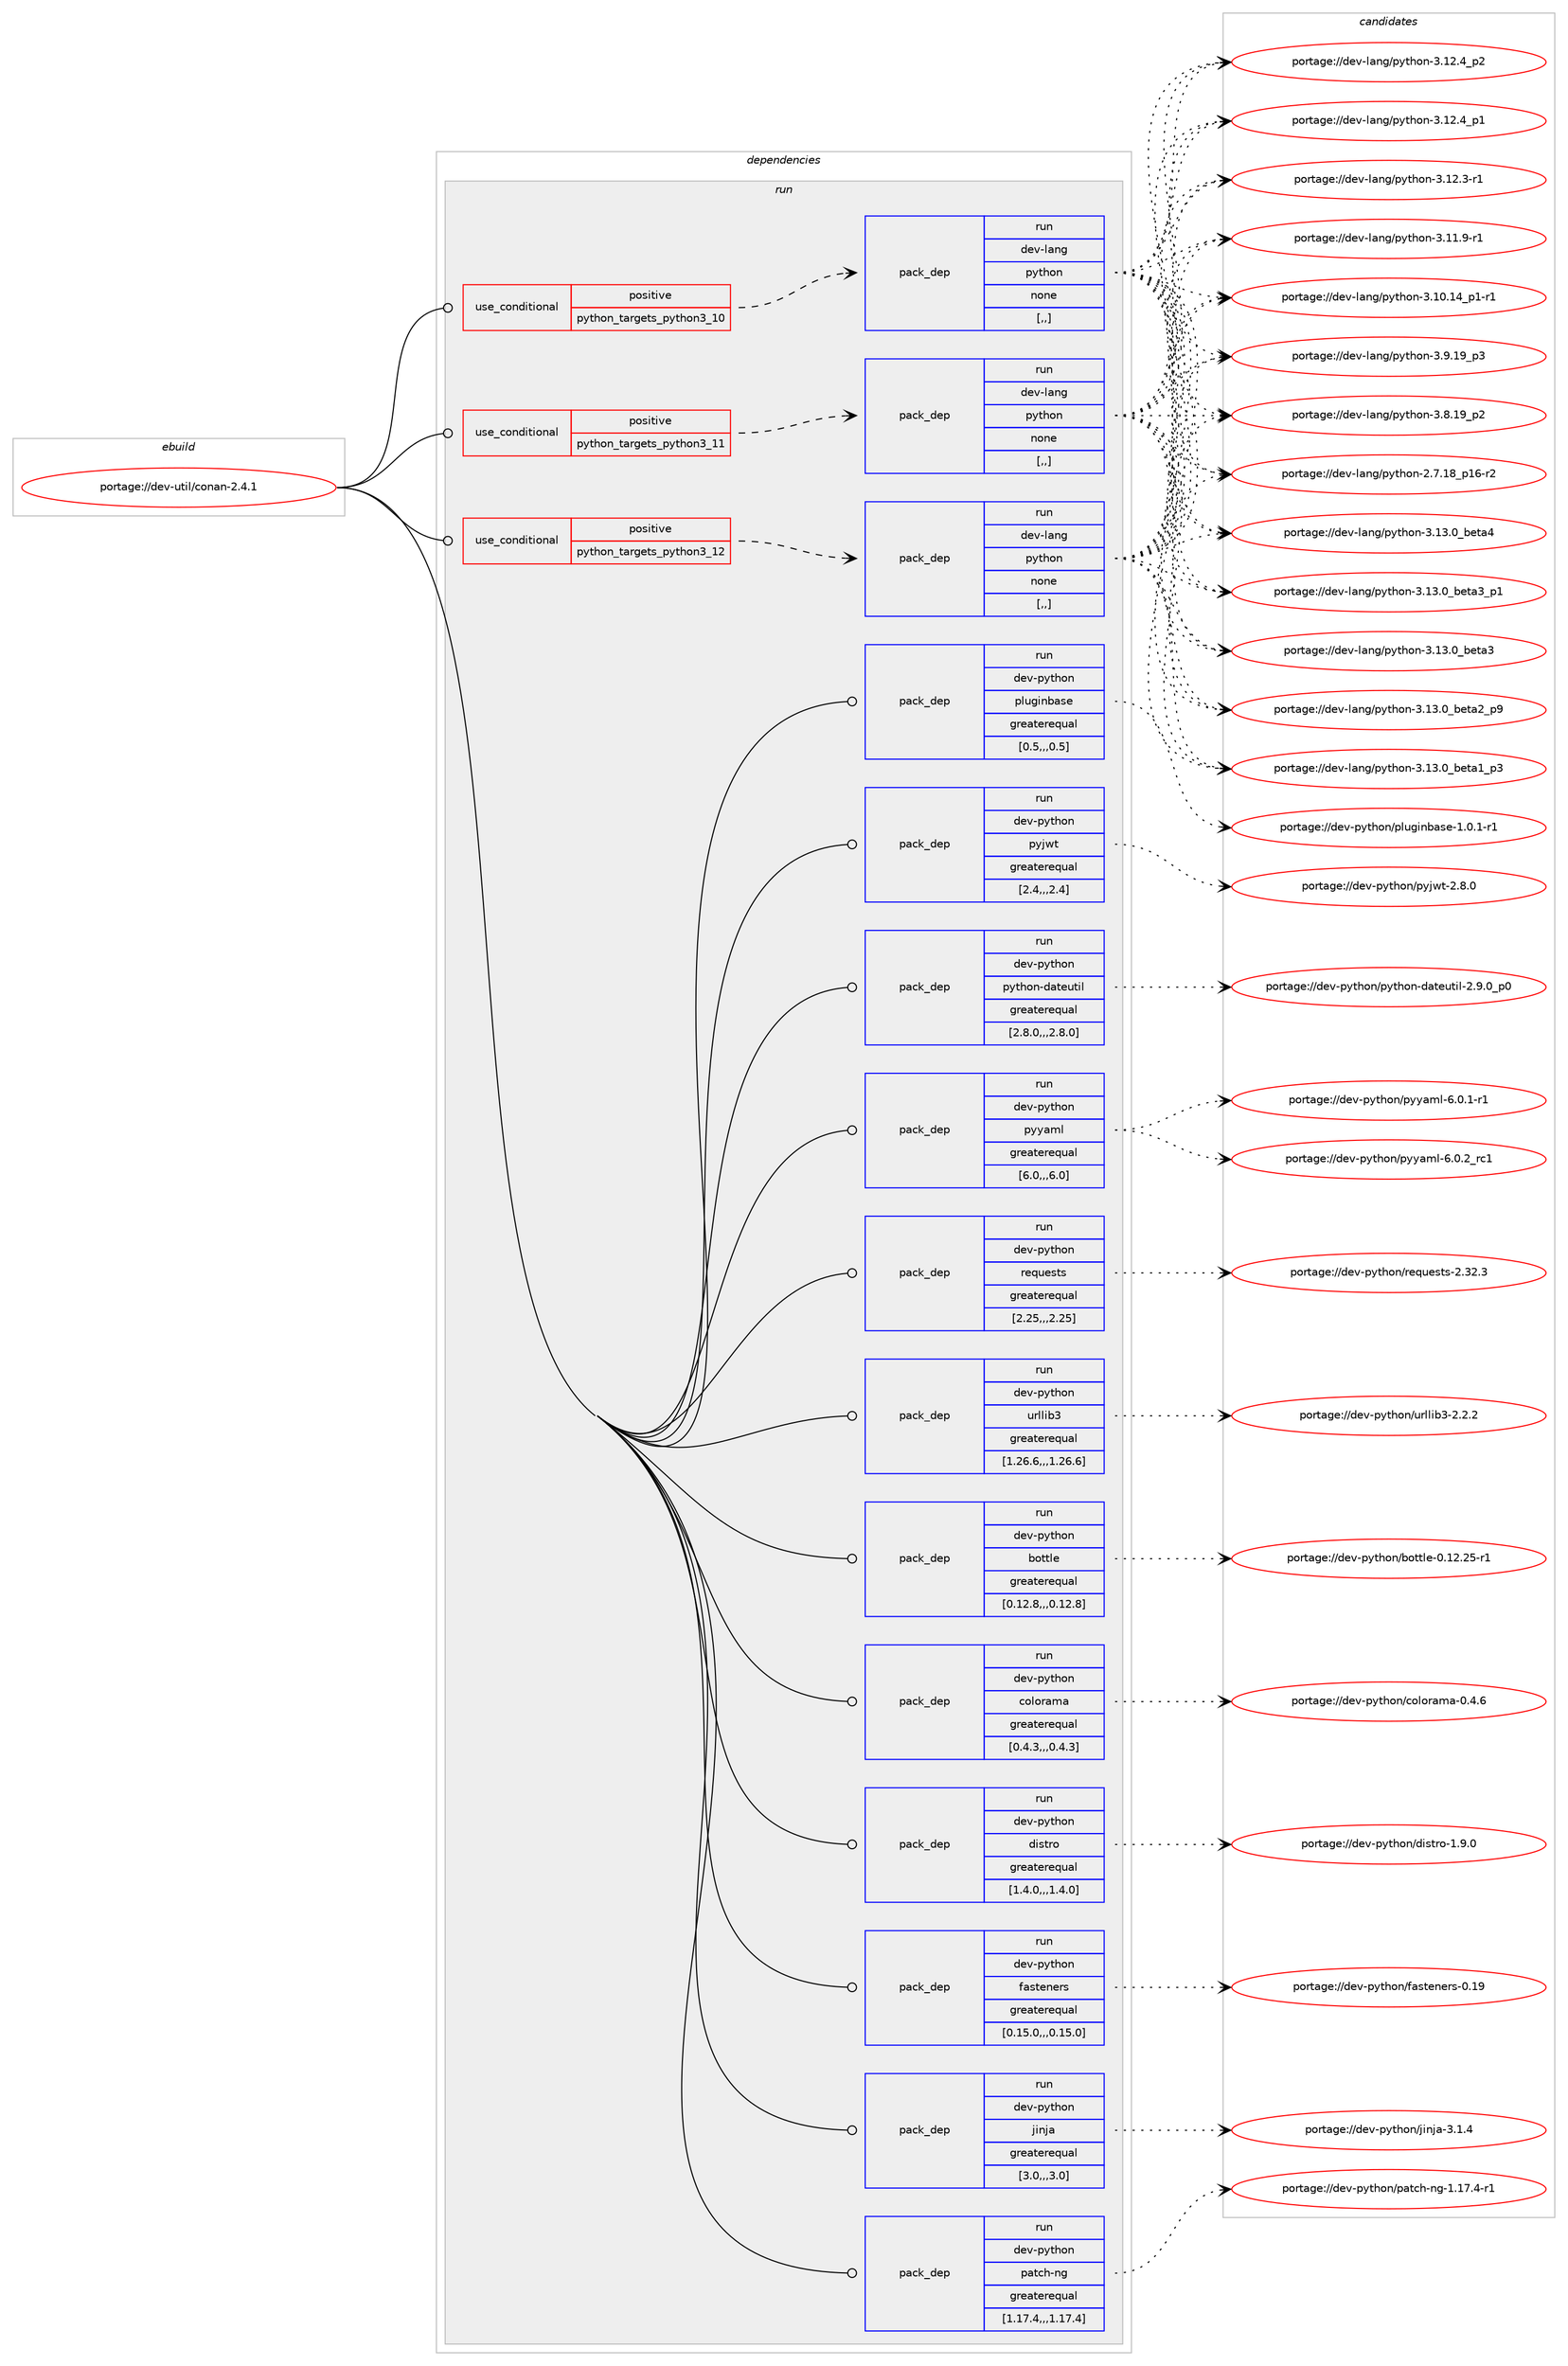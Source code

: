 digraph prolog {

# *************
# Graph options
# *************

newrank=true;
concentrate=true;
compound=true;
graph [rankdir=LR,fontname=Helvetica,fontsize=10,ranksep=1.5];#, ranksep=2.5, nodesep=0.2];
edge  [arrowhead=vee];
node  [fontname=Helvetica,fontsize=10];

# **********
# The ebuild
# **********

subgraph cluster_leftcol {
color=gray;
label=<<i>ebuild</i>>;
id [label="portage://dev-util/conan-2.4.1", color=red, width=4, href="../dev-util/conan-2.4.1.svg"];
}

# ****************
# The dependencies
# ****************

subgraph cluster_midcol {
color=gray;
label=<<i>dependencies</i>>;
subgraph cluster_compile {
fillcolor="#eeeeee";
style=filled;
label=<<i>compile</i>>;
}
subgraph cluster_compileandrun {
fillcolor="#eeeeee";
style=filled;
label=<<i>compile and run</i>>;
}
subgraph cluster_run {
fillcolor="#eeeeee";
style=filled;
label=<<i>run</i>>;
subgraph cond59496 {
dependency211911 [label=<<TABLE BORDER="0" CELLBORDER="1" CELLSPACING="0" CELLPADDING="4"><TR><TD ROWSPAN="3" CELLPADDING="10">use_conditional</TD></TR><TR><TD>positive</TD></TR><TR><TD>python_targets_python3_10</TD></TR></TABLE>>, shape=none, color=red];
subgraph pack151015 {
dependency211912 [label=<<TABLE BORDER="0" CELLBORDER="1" CELLSPACING="0" CELLPADDING="4" WIDTH="220"><TR><TD ROWSPAN="6" CELLPADDING="30">pack_dep</TD></TR><TR><TD WIDTH="110">run</TD></TR><TR><TD>dev-lang</TD></TR><TR><TD>python</TD></TR><TR><TD>none</TD></TR><TR><TD>[,,]</TD></TR></TABLE>>, shape=none, color=blue];
}
dependency211911:e -> dependency211912:w [weight=20,style="dashed",arrowhead="vee"];
}
id:e -> dependency211911:w [weight=20,style="solid",arrowhead="odot"];
subgraph cond59497 {
dependency211913 [label=<<TABLE BORDER="0" CELLBORDER="1" CELLSPACING="0" CELLPADDING="4"><TR><TD ROWSPAN="3" CELLPADDING="10">use_conditional</TD></TR><TR><TD>positive</TD></TR><TR><TD>python_targets_python3_11</TD></TR></TABLE>>, shape=none, color=red];
subgraph pack151016 {
dependency211914 [label=<<TABLE BORDER="0" CELLBORDER="1" CELLSPACING="0" CELLPADDING="4" WIDTH="220"><TR><TD ROWSPAN="6" CELLPADDING="30">pack_dep</TD></TR><TR><TD WIDTH="110">run</TD></TR><TR><TD>dev-lang</TD></TR><TR><TD>python</TD></TR><TR><TD>none</TD></TR><TR><TD>[,,]</TD></TR></TABLE>>, shape=none, color=blue];
}
dependency211913:e -> dependency211914:w [weight=20,style="dashed",arrowhead="vee"];
}
id:e -> dependency211913:w [weight=20,style="solid",arrowhead="odot"];
subgraph cond59498 {
dependency211915 [label=<<TABLE BORDER="0" CELLBORDER="1" CELLSPACING="0" CELLPADDING="4"><TR><TD ROWSPAN="3" CELLPADDING="10">use_conditional</TD></TR><TR><TD>positive</TD></TR><TR><TD>python_targets_python3_12</TD></TR></TABLE>>, shape=none, color=red];
subgraph pack151017 {
dependency211916 [label=<<TABLE BORDER="0" CELLBORDER="1" CELLSPACING="0" CELLPADDING="4" WIDTH="220"><TR><TD ROWSPAN="6" CELLPADDING="30">pack_dep</TD></TR><TR><TD WIDTH="110">run</TD></TR><TR><TD>dev-lang</TD></TR><TR><TD>python</TD></TR><TR><TD>none</TD></TR><TR><TD>[,,]</TD></TR></TABLE>>, shape=none, color=blue];
}
dependency211915:e -> dependency211916:w [weight=20,style="dashed",arrowhead="vee"];
}
id:e -> dependency211915:w [weight=20,style="solid",arrowhead="odot"];
subgraph pack151018 {
dependency211917 [label=<<TABLE BORDER="0" CELLBORDER="1" CELLSPACING="0" CELLPADDING="4" WIDTH="220"><TR><TD ROWSPAN="6" CELLPADDING="30">pack_dep</TD></TR><TR><TD WIDTH="110">run</TD></TR><TR><TD>dev-python</TD></TR><TR><TD>bottle</TD></TR><TR><TD>greaterequal</TD></TR><TR><TD>[0.12.8,,,0.12.8]</TD></TR></TABLE>>, shape=none, color=blue];
}
id:e -> dependency211917:w [weight=20,style="solid",arrowhead="odot"];
subgraph pack151019 {
dependency211918 [label=<<TABLE BORDER="0" CELLBORDER="1" CELLSPACING="0" CELLPADDING="4" WIDTH="220"><TR><TD ROWSPAN="6" CELLPADDING="30">pack_dep</TD></TR><TR><TD WIDTH="110">run</TD></TR><TR><TD>dev-python</TD></TR><TR><TD>colorama</TD></TR><TR><TD>greaterequal</TD></TR><TR><TD>[0.4.3,,,0.4.3]</TD></TR></TABLE>>, shape=none, color=blue];
}
id:e -> dependency211918:w [weight=20,style="solid",arrowhead="odot"];
subgraph pack151020 {
dependency211919 [label=<<TABLE BORDER="0" CELLBORDER="1" CELLSPACING="0" CELLPADDING="4" WIDTH="220"><TR><TD ROWSPAN="6" CELLPADDING="30">pack_dep</TD></TR><TR><TD WIDTH="110">run</TD></TR><TR><TD>dev-python</TD></TR><TR><TD>distro</TD></TR><TR><TD>greaterequal</TD></TR><TR><TD>[1.4.0,,,1.4.0]</TD></TR></TABLE>>, shape=none, color=blue];
}
id:e -> dependency211919:w [weight=20,style="solid",arrowhead="odot"];
subgraph pack151021 {
dependency211920 [label=<<TABLE BORDER="0" CELLBORDER="1" CELLSPACING="0" CELLPADDING="4" WIDTH="220"><TR><TD ROWSPAN="6" CELLPADDING="30">pack_dep</TD></TR><TR><TD WIDTH="110">run</TD></TR><TR><TD>dev-python</TD></TR><TR><TD>fasteners</TD></TR><TR><TD>greaterequal</TD></TR><TR><TD>[0.15.0,,,0.15.0]</TD></TR></TABLE>>, shape=none, color=blue];
}
id:e -> dependency211920:w [weight=20,style="solid",arrowhead="odot"];
subgraph pack151022 {
dependency211921 [label=<<TABLE BORDER="0" CELLBORDER="1" CELLSPACING="0" CELLPADDING="4" WIDTH="220"><TR><TD ROWSPAN="6" CELLPADDING="30">pack_dep</TD></TR><TR><TD WIDTH="110">run</TD></TR><TR><TD>dev-python</TD></TR><TR><TD>jinja</TD></TR><TR><TD>greaterequal</TD></TR><TR><TD>[3.0,,,3.0]</TD></TR></TABLE>>, shape=none, color=blue];
}
id:e -> dependency211921:w [weight=20,style="solid",arrowhead="odot"];
subgraph pack151023 {
dependency211922 [label=<<TABLE BORDER="0" CELLBORDER="1" CELLSPACING="0" CELLPADDING="4" WIDTH="220"><TR><TD ROWSPAN="6" CELLPADDING="30">pack_dep</TD></TR><TR><TD WIDTH="110">run</TD></TR><TR><TD>dev-python</TD></TR><TR><TD>patch-ng</TD></TR><TR><TD>greaterequal</TD></TR><TR><TD>[1.17.4,,,1.17.4]</TD></TR></TABLE>>, shape=none, color=blue];
}
id:e -> dependency211922:w [weight=20,style="solid",arrowhead="odot"];
subgraph pack151024 {
dependency211923 [label=<<TABLE BORDER="0" CELLBORDER="1" CELLSPACING="0" CELLPADDING="4" WIDTH="220"><TR><TD ROWSPAN="6" CELLPADDING="30">pack_dep</TD></TR><TR><TD WIDTH="110">run</TD></TR><TR><TD>dev-python</TD></TR><TR><TD>pluginbase</TD></TR><TR><TD>greaterequal</TD></TR><TR><TD>[0.5,,,0.5]</TD></TR></TABLE>>, shape=none, color=blue];
}
id:e -> dependency211923:w [weight=20,style="solid",arrowhead="odot"];
subgraph pack151025 {
dependency211924 [label=<<TABLE BORDER="0" CELLBORDER="1" CELLSPACING="0" CELLPADDING="4" WIDTH="220"><TR><TD ROWSPAN="6" CELLPADDING="30">pack_dep</TD></TR><TR><TD WIDTH="110">run</TD></TR><TR><TD>dev-python</TD></TR><TR><TD>pyjwt</TD></TR><TR><TD>greaterequal</TD></TR><TR><TD>[2.4,,,2.4]</TD></TR></TABLE>>, shape=none, color=blue];
}
id:e -> dependency211924:w [weight=20,style="solid",arrowhead="odot"];
subgraph pack151026 {
dependency211925 [label=<<TABLE BORDER="0" CELLBORDER="1" CELLSPACING="0" CELLPADDING="4" WIDTH="220"><TR><TD ROWSPAN="6" CELLPADDING="30">pack_dep</TD></TR><TR><TD WIDTH="110">run</TD></TR><TR><TD>dev-python</TD></TR><TR><TD>python-dateutil</TD></TR><TR><TD>greaterequal</TD></TR><TR><TD>[2.8.0,,,2.8.0]</TD></TR></TABLE>>, shape=none, color=blue];
}
id:e -> dependency211925:w [weight=20,style="solid",arrowhead="odot"];
subgraph pack151027 {
dependency211926 [label=<<TABLE BORDER="0" CELLBORDER="1" CELLSPACING="0" CELLPADDING="4" WIDTH="220"><TR><TD ROWSPAN="6" CELLPADDING="30">pack_dep</TD></TR><TR><TD WIDTH="110">run</TD></TR><TR><TD>dev-python</TD></TR><TR><TD>pyyaml</TD></TR><TR><TD>greaterequal</TD></TR><TR><TD>[6.0,,,6.0]</TD></TR></TABLE>>, shape=none, color=blue];
}
id:e -> dependency211926:w [weight=20,style="solid",arrowhead="odot"];
subgraph pack151028 {
dependency211927 [label=<<TABLE BORDER="0" CELLBORDER="1" CELLSPACING="0" CELLPADDING="4" WIDTH="220"><TR><TD ROWSPAN="6" CELLPADDING="30">pack_dep</TD></TR><TR><TD WIDTH="110">run</TD></TR><TR><TD>dev-python</TD></TR><TR><TD>requests</TD></TR><TR><TD>greaterequal</TD></TR><TR><TD>[2.25,,,2.25]</TD></TR></TABLE>>, shape=none, color=blue];
}
id:e -> dependency211927:w [weight=20,style="solid",arrowhead="odot"];
subgraph pack151029 {
dependency211928 [label=<<TABLE BORDER="0" CELLBORDER="1" CELLSPACING="0" CELLPADDING="4" WIDTH="220"><TR><TD ROWSPAN="6" CELLPADDING="30">pack_dep</TD></TR><TR><TD WIDTH="110">run</TD></TR><TR><TD>dev-python</TD></TR><TR><TD>urllib3</TD></TR><TR><TD>greaterequal</TD></TR><TR><TD>[1.26.6,,,1.26.6]</TD></TR></TABLE>>, shape=none, color=blue];
}
id:e -> dependency211928:w [weight=20,style="solid",arrowhead="odot"];
}
}

# **************
# The candidates
# **************

subgraph cluster_choices {
rank=same;
color=gray;
label=<<i>candidates</i>>;

subgraph choice151015 {
color=black;
nodesep=1;
choice1001011184510897110103471121211161041111104551464951464895981011169752 [label="portage://dev-lang/python-3.13.0_beta4", color=red, width=4,href="../dev-lang/python-3.13.0_beta4.svg"];
choice10010111845108971101034711212111610411111045514649514648959810111697519511249 [label="portage://dev-lang/python-3.13.0_beta3_p1", color=red, width=4,href="../dev-lang/python-3.13.0_beta3_p1.svg"];
choice1001011184510897110103471121211161041111104551464951464895981011169751 [label="portage://dev-lang/python-3.13.0_beta3", color=red, width=4,href="../dev-lang/python-3.13.0_beta3.svg"];
choice10010111845108971101034711212111610411111045514649514648959810111697509511257 [label="portage://dev-lang/python-3.13.0_beta2_p9", color=red, width=4,href="../dev-lang/python-3.13.0_beta2_p9.svg"];
choice10010111845108971101034711212111610411111045514649514648959810111697499511251 [label="portage://dev-lang/python-3.13.0_beta1_p3", color=red, width=4,href="../dev-lang/python-3.13.0_beta1_p3.svg"];
choice100101118451089711010347112121116104111110455146495046529511250 [label="portage://dev-lang/python-3.12.4_p2", color=red, width=4,href="../dev-lang/python-3.12.4_p2.svg"];
choice100101118451089711010347112121116104111110455146495046529511249 [label="portage://dev-lang/python-3.12.4_p1", color=red, width=4,href="../dev-lang/python-3.12.4_p1.svg"];
choice100101118451089711010347112121116104111110455146495046514511449 [label="portage://dev-lang/python-3.12.3-r1", color=red, width=4,href="../dev-lang/python-3.12.3-r1.svg"];
choice100101118451089711010347112121116104111110455146494946574511449 [label="portage://dev-lang/python-3.11.9-r1", color=red, width=4,href="../dev-lang/python-3.11.9-r1.svg"];
choice100101118451089711010347112121116104111110455146494846495295112494511449 [label="portage://dev-lang/python-3.10.14_p1-r1", color=red, width=4,href="../dev-lang/python-3.10.14_p1-r1.svg"];
choice100101118451089711010347112121116104111110455146574649579511251 [label="portage://dev-lang/python-3.9.19_p3", color=red, width=4,href="../dev-lang/python-3.9.19_p3.svg"];
choice100101118451089711010347112121116104111110455146564649579511250 [label="portage://dev-lang/python-3.8.19_p2", color=red, width=4,href="../dev-lang/python-3.8.19_p2.svg"];
choice100101118451089711010347112121116104111110455046554649569511249544511450 [label="portage://dev-lang/python-2.7.18_p16-r2", color=red, width=4,href="../dev-lang/python-2.7.18_p16-r2.svg"];
dependency211912:e -> choice1001011184510897110103471121211161041111104551464951464895981011169752:w [style=dotted,weight="100"];
dependency211912:e -> choice10010111845108971101034711212111610411111045514649514648959810111697519511249:w [style=dotted,weight="100"];
dependency211912:e -> choice1001011184510897110103471121211161041111104551464951464895981011169751:w [style=dotted,weight="100"];
dependency211912:e -> choice10010111845108971101034711212111610411111045514649514648959810111697509511257:w [style=dotted,weight="100"];
dependency211912:e -> choice10010111845108971101034711212111610411111045514649514648959810111697499511251:w [style=dotted,weight="100"];
dependency211912:e -> choice100101118451089711010347112121116104111110455146495046529511250:w [style=dotted,weight="100"];
dependency211912:e -> choice100101118451089711010347112121116104111110455146495046529511249:w [style=dotted,weight="100"];
dependency211912:e -> choice100101118451089711010347112121116104111110455146495046514511449:w [style=dotted,weight="100"];
dependency211912:e -> choice100101118451089711010347112121116104111110455146494946574511449:w [style=dotted,weight="100"];
dependency211912:e -> choice100101118451089711010347112121116104111110455146494846495295112494511449:w [style=dotted,weight="100"];
dependency211912:e -> choice100101118451089711010347112121116104111110455146574649579511251:w [style=dotted,weight="100"];
dependency211912:e -> choice100101118451089711010347112121116104111110455146564649579511250:w [style=dotted,weight="100"];
dependency211912:e -> choice100101118451089711010347112121116104111110455046554649569511249544511450:w [style=dotted,weight="100"];
}
subgraph choice151016 {
color=black;
nodesep=1;
choice1001011184510897110103471121211161041111104551464951464895981011169752 [label="portage://dev-lang/python-3.13.0_beta4", color=red, width=4,href="../dev-lang/python-3.13.0_beta4.svg"];
choice10010111845108971101034711212111610411111045514649514648959810111697519511249 [label="portage://dev-lang/python-3.13.0_beta3_p1", color=red, width=4,href="../dev-lang/python-3.13.0_beta3_p1.svg"];
choice1001011184510897110103471121211161041111104551464951464895981011169751 [label="portage://dev-lang/python-3.13.0_beta3", color=red, width=4,href="../dev-lang/python-3.13.0_beta3.svg"];
choice10010111845108971101034711212111610411111045514649514648959810111697509511257 [label="portage://dev-lang/python-3.13.0_beta2_p9", color=red, width=4,href="../dev-lang/python-3.13.0_beta2_p9.svg"];
choice10010111845108971101034711212111610411111045514649514648959810111697499511251 [label="portage://dev-lang/python-3.13.0_beta1_p3", color=red, width=4,href="../dev-lang/python-3.13.0_beta1_p3.svg"];
choice100101118451089711010347112121116104111110455146495046529511250 [label="portage://dev-lang/python-3.12.4_p2", color=red, width=4,href="../dev-lang/python-3.12.4_p2.svg"];
choice100101118451089711010347112121116104111110455146495046529511249 [label="portage://dev-lang/python-3.12.4_p1", color=red, width=4,href="../dev-lang/python-3.12.4_p1.svg"];
choice100101118451089711010347112121116104111110455146495046514511449 [label="portage://dev-lang/python-3.12.3-r1", color=red, width=4,href="../dev-lang/python-3.12.3-r1.svg"];
choice100101118451089711010347112121116104111110455146494946574511449 [label="portage://dev-lang/python-3.11.9-r1", color=red, width=4,href="../dev-lang/python-3.11.9-r1.svg"];
choice100101118451089711010347112121116104111110455146494846495295112494511449 [label="portage://dev-lang/python-3.10.14_p1-r1", color=red, width=4,href="../dev-lang/python-3.10.14_p1-r1.svg"];
choice100101118451089711010347112121116104111110455146574649579511251 [label="portage://dev-lang/python-3.9.19_p3", color=red, width=4,href="../dev-lang/python-3.9.19_p3.svg"];
choice100101118451089711010347112121116104111110455146564649579511250 [label="portage://dev-lang/python-3.8.19_p2", color=red, width=4,href="../dev-lang/python-3.8.19_p2.svg"];
choice100101118451089711010347112121116104111110455046554649569511249544511450 [label="portage://dev-lang/python-2.7.18_p16-r2", color=red, width=4,href="../dev-lang/python-2.7.18_p16-r2.svg"];
dependency211914:e -> choice1001011184510897110103471121211161041111104551464951464895981011169752:w [style=dotted,weight="100"];
dependency211914:e -> choice10010111845108971101034711212111610411111045514649514648959810111697519511249:w [style=dotted,weight="100"];
dependency211914:e -> choice1001011184510897110103471121211161041111104551464951464895981011169751:w [style=dotted,weight="100"];
dependency211914:e -> choice10010111845108971101034711212111610411111045514649514648959810111697509511257:w [style=dotted,weight="100"];
dependency211914:e -> choice10010111845108971101034711212111610411111045514649514648959810111697499511251:w [style=dotted,weight="100"];
dependency211914:e -> choice100101118451089711010347112121116104111110455146495046529511250:w [style=dotted,weight="100"];
dependency211914:e -> choice100101118451089711010347112121116104111110455146495046529511249:w [style=dotted,weight="100"];
dependency211914:e -> choice100101118451089711010347112121116104111110455146495046514511449:w [style=dotted,weight="100"];
dependency211914:e -> choice100101118451089711010347112121116104111110455146494946574511449:w [style=dotted,weight="100"];
dependency211914:e -> choice100101118451089711010347112121116104111110455146494846495295112494511449:w [style=dotted,weight="100"];
dependency211914:e -> choice100101118451089711010347112121116104111110455146574649579511251:w [style=dotted,weight="100"];
dependency211914:e -> choice100101118451089711010347112121116104111110455146564649579511250:w [style=dotted,weight="100"];
dependency211914:e -> choice100101118451089711010347112121116104111110455046554649569511249544511450:w [style=dotted,weight="100"];
}
subgraph choice151017 {
color=black;
nodesep=1;
choice1001011184510897110103471121211161041111104551464951464895981011169752 [label="portage://dev-lang/python-3.13.0_beta4", color=red, width=4,href="../dev-lang/python-3.13.0_beta4.svg"];
choice10010111845108971101034711212111610411111045514649514648959810111697519511249 [label="portage://dev-lang/python-3.13.0_beta3_p1", color=red, width=4,href="../dev-lang/python-3.13.0_beta3_p1.svg"];
choice1001011184510897110103471121211161041111104551464951464895981011169751 [label="portage://dev-lang/python-3.13.0_beta3", color=red, width=4,href="../dev-lang/python-3.13.0_beta3.svg"];
choice10010111845108971101034711212111610411111045514649514648959810111697509511257 [label="portage://dev-lang/python-3.13.0_beta2_p9", color=red, width=4,href="../dev-lang/python-3.13.0_beta2_p9.svg"];
choice10010111845108971101034711212111610411111045514649514648959810111697499511251 [label="portage://dev-lang/python-3.13.0_beta1_p3", color=red, width=4,href="../dev-lang/python-3.13.0_beta1_p3.svg"];
choice100101118451089711010347112121116104111110455146495046529511250 [label="portage://dev-lang/python-3.12.4_p2", color=red, width=4,href="../dev-lang/python-3.12.4_p2.svg"];
choice100101118451089711010347112121116104111110455146495046529511249 [label="portage://dev-lang/python-3.12.4_p1", color=red, width=4,href="../dev-lang/python-3.12.4_p1.svg"];
choice100101118451089711010347112121116104111110455146495046514511449 [label="portage://dev-lang/python-3.12.3-r1", color=red, width=4,href="../dev-lang/python-3.12.3-r1.svg"];
choice100101118451089711010347112121116104111110455146494946574511449 [label="portage://dev-lang/python-3.11.9-r1", color=red, width=4,href="../dev-lang/python-3.11.9-r1.svg"];
choice100101118451089711010347112121116104111110455146494846495295112494511449 [label="portage://dev-lang/python-3.10.14_p1-r1", color=red, width=4,href="../dev-lang/python-3.10.14_p1-r1.svg"];
choice100101118451089711010347112121116104111110455146574649579511251 [label="portage://dev-lang/python-3.9.19_p3", color=red, width=4,href="../dev-lang/python-3.9.19_p3.svg"];
choice100101118451089711010347112121116104111110455146564649579511250 [label="portage://dev-lang/python-3.8.19_p2", color=red, width=4,href="../dev-lang/python-3.8.19_p2.svg"];
choice100101118451089711010347112121116104111110455046554649569511249544511450 [label="portage://dev-lang/python-2.7.18_p16-r2", color=red, width=4,href="../dev-lang/python-2.7.18_p16-r2.svg"];
dependency211916:e -> choice1001011184510897110103471121211161041111104551464951464895981011169752:w [style=dotted,weight="100"];
dependency211916:e -> choice10010111845108971101034711212111610411111045514649514648959810111697519511249:w [style=dotted,weight="100"];
dependency211916:e -> choice1001011184510897110103471121211161041111104551464951464895981011169751:w [style=dotted,weight="100"];
dependency211916:e -> choice10010111845108971101034711212111610411111045514649514648959810111697509511257:w [style=dotted,weight="100"];
dependency211916:e -> choice10010111845108971101034711212111610411111045514649514648959810111697499511251:w [style=dotted,weight="100"];
dependency211916:e -> choice100101118451089711010347112121116104111110455146495046529511250:w [style=dotted,weight="100"];
dependency211916:e -> choice100101118451089711010347112121116104111110455146495046529511249:w [style=dotted,weight="100"];
dependency211916:e -> choice100101118451089711010347112121116104111110455146495046514511449:w [style=dotted,weight="100"];
dependency211916:e -> choice100101118451089711010347112121116104111110455146494946574511449:w [style=dotted,weight="100"];
dependency211916:e -> choice100101118451089711010347112121116104111110455146494846495295112494511449:w [style=dotted,weight="100"];
dependency211916:e -> choice100101118451089711010347112121116104111110455146574649579511251:w [style=dotted,weight="100"];
dependency211916:e -> choice100101118451089711010347112121116104111110455146564649579511250:w [style=dotted,weight="100"];
dependency211916:e -> choice100101118451089711010347112121116104111110455046554649569511249544511450:w [style=dotted,weight="100"];
}
subgraph choice151018 {
color=black;
nodesep=1;
choice10010111845112121116104111110479811111611610810145484649504650534511449 [label="portage://dev-python/bottle-0.12.25-r1", color=red, width=4,href="../dev-python/bottle-0.12.25-r1.svg"];
dependency211917:e -> choice10010111845112121116104111110479811111611610810145484649504650534511449:w [style=dotted,weight="100"];
}
subgraph choice151019 {
color=black;
nodesep=1;
choice1001011184511212111610411111047991111081111149710997454846524654 [label="portage://dev-python/colorama-0.4.6", color=red, width=4,href="../dev-python/colorama-0.4.6.svg"];
dependency211918:e -> choice1001011184511212111610411111047991111081111149710997454846524654:w [style=dotted,weight="100"];
}
subgraph choice151020 {
color=black;
nodesep=1;
choice1001011184511212111610411111047100105115116114111454946574648 [label="portage://dev-python/distro-1.9.0", color=red, width=4,href="../dev-python/distro-1.9.0.svg"];
dependency211919:e -> choice1001011184511212111610411111047100105115116114111454946574648:w [style=dotted,weight="100"];
}
subgraph choice151021 {
color=black;
nodesep=1;
choice1001011184511212111610411111047102971151161011101011141154548464957 [label="portage://dev-python/fasteners-0.19", color=red, width=4,href="../dev-python/fasteners-0.19.svg"];
dependency211920:e -> choice1001011184511212111610411111047102971151161011101011141154548464957:w [style=dotted,weight="100"];
}
subgraph choice151022 {
color=black;
nodesep=1;
choice100101118451121211161041111104710610511010697455146494652 [label="portage://dev-python/jinja-3.1.4", color=red, width=4,href="../dev-python/jinja-3.1.4.svg"];
dependency211921:e -> choice100101118451121211161041111104710610511010697455146494652:w [style=dotted,weight="100"];
}
subgraph choice151023 {
color=black;
nodesep=1;
choice1001011184511212111610411111047112971169910445110103454946495546524511449 [label="portage://dev-python/patch-ng-1.17.4-r1", color=red, width=4,href="../dev-python/patch-ng-1.17.4-r1.svg"];
dependency211922:e -> choice1001011184511212111610411111047112971169910445110103454946495546524511449:w [style=dotted,weight="100"];
}
subgraph choice151024 {
color=black;
nodesep=1;
choice100101118451121211161041111104711210811710310511098971151014549464846494511449 [label="portage://dev-python/pluginbase-1.0.1-r1", color=red, width=4,href="../dev-python/pluginbase-1.0.1-r1.svg"];
dependency211923:e -> choice100101118451121211161041111104711210811710310511098971151014549464846494511449:w [style=dotted,weight="100"];
}
subgraph choice151025 {
color=black;
nodesep=1;
choice1001011184511212111610411111047112121106119116455046564648 [label="portage://dev-python/pyjwt-2.8.0", color=red, width=4,href="../dev-python/pyjwt-2.8.0.svg"];
dependency211924:e -> choice1001011184511212111610411111047112121106119116455046564648:w [style=dotted,weight="100"];
}
subgraph choice151026 {
color=black;
nodesep=1;
choice100101118451121211161041111104711212111610411111045100971161011171161051084550465746489511248 [label="portage://dev-python/python-dateutil-2.9.0_p0", color=red, width=4,href="../dev-python/python-dateutil-2.9.0_p0.svg"];
dependency211925:e -> choice100101118451121211161041111104711212111610411111045100971161011171161051084550465746489511248:w [style=dotted,weight="100"];
}
subgraph choice151027 {
color=black;
nodesep=1;
choice100101118451121211161041111104711212112197109108455446484650951149949 [label="portage://dev-python/pyyaml-6.0.2_rc1", color=red, width=4,href="../dev-python/pyyaml-6.0.2_rc1.svg"];
choice1001011184511212111610411111047112121121971091084554464846494511449 [label="portage://dev-python/pyyaml-6.0.1-r1", color=red, width=4,href="../dev-python/pyyaml-6.0.1-r1.svg"];
dependency211926:e -> choice100101118451121211161041111104711212112197109108455446484650951149949:w [style=dotted,weight="100"];
dependency211926:e -> choice1001011184511212111610411111047112121121971091084554464846494511449:w [style=dotted,weight="100"];
}
subgraph choice151028 {
color=black;
nodesep=1;
choice100101118451121211161041111104711410111311710111511611545504651504651 [label="portage://dev-python/requests-2.32.3", color=red, width=4,href="../dev-python/requests-2.32.3.svg"];
dependency211927:e -> choice100101118451121211161041111104711410111311710111511611545504651504651:w [style=dotted,weight="100"];
}
subgraph choice151029 {
color=black;
nodesep=1;
choice10010111845112121116104111110471171141081081059851455046504650 [label="portage://dev-python/urllib3-2.2.2", color=red, width=4,href="../dev-python/urllib3-2.2.2.svg"];
dependency211928:e -> choice10010111845112121116104111110471171141081081059851455046504650:w [style=dotted,weight="100"];
}
}

}
